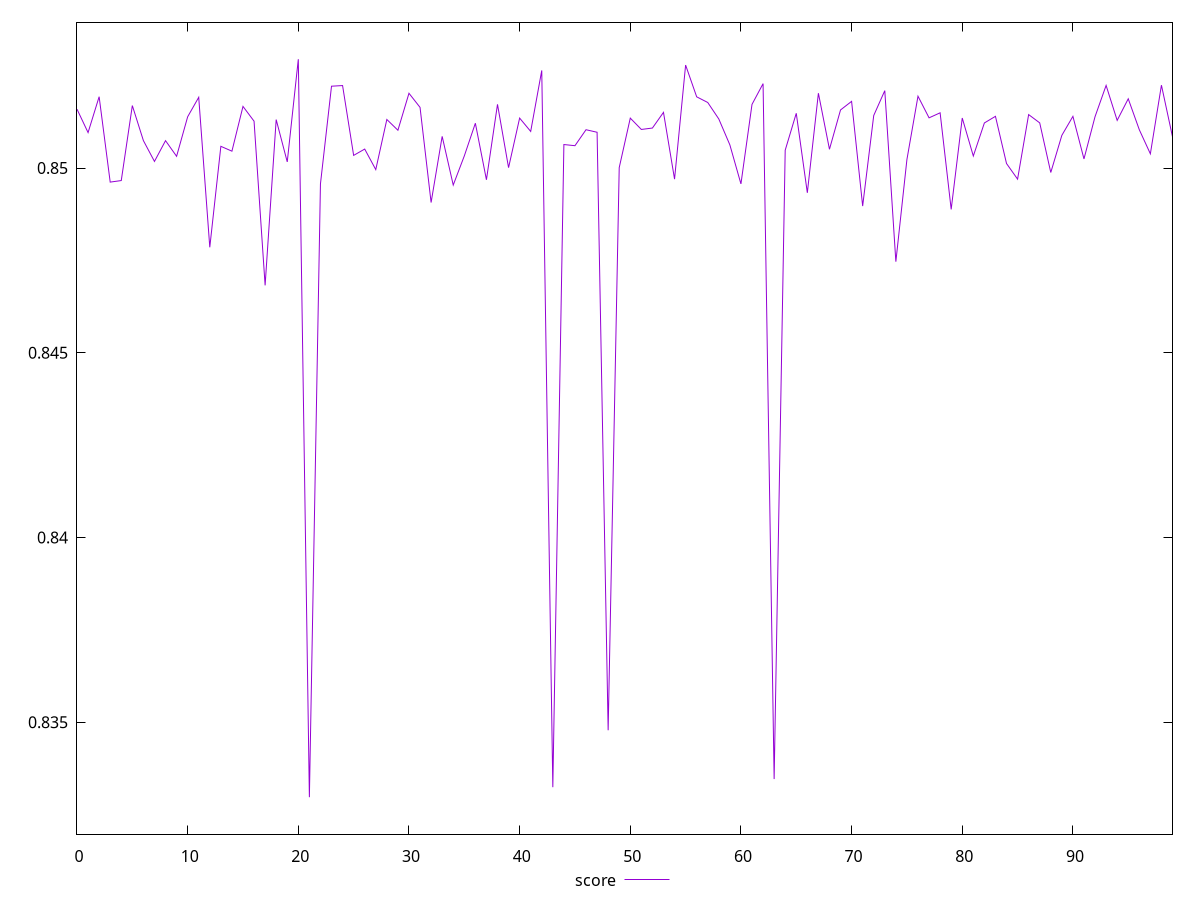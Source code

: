 reset

$score <<EOF
0 0.8515922174827293
1 0.8509587750928762
2 0.8519297769436187
3 0.8496183842752119
4 0.8496600334851597
5 0.8516897941091415
6 0.850741701158486
7 0.8501777669190184
8 0.8507399616041612
9 0.8503168974495727
10 0.8513863779384817
11 0.8519136893368087
12 0.8478540793530458
13 0.8505871249741955
14 0.850455275816537
15 0.8516671027410255
16 0.8512670621885717
17 0.8468236252467035
18 0.8513099724733618
19 0.8501649659688696
20 0.8529436760047278
21 0.8329705764374848
22 0.849569143389949
23 0.8522140970534315
24 0.8522313713262986
25 0.8503415124047824
26 0.850512491660358
27 0.8499568554066096
28 0.8513133300405601
29 0.851021770964739
30 0.8520226125629231
31 0.8516410786760055
32 0.8490658427692417
33 0.8508563300639296
34 0.8495383759532402
35 0.8503260469859176
36 0.851211986518993
37 0.8496817170307219
38 0.8517234004728248
39 0.8500092259295993
40 0.8513511872318633
41 0.8509896950362994
42 0.8526411002752892
43 0.83324137075878
44 0.8506351778942398
45 0.8506035764840021
46 0.8510361624442223
47 0.8509671659365912
48 0.8347819370993386
49 0.8500098999773079
50 0.8513502611118848
51 0.8510433695452286
52 0.8510815808811585
53 0.8515061381852222
54 0.8496986767201347
55 0.8527857359656761
56 0.8519265872198416
57 0.8517733066465387
58 0.851326528434661
59 0.8506248300264911
60 0.8495697251989162
61 0.8517216658824966
62 0.8522833735947075
63 0.8334606326108005
64 0.8504815985998007
65 0.8514810970795452
66 0.849329029760449
67 0.8520243918385517
68 0.8505068053159834
69 0.8515709079307276
70 0.8518037370454532
71 0.8489701361523476
72 0.8514208242907815
73 0.8520940304665479
74 0.8474649395500505
75 0.8502305687571643
76 0.8519432289286095
77 0.8513576236966492
78 0.8514937567212775
79 0.8488801164908826
80 0.8513527616300897
81 0.8503245375612624
82 0.8512193752313932
83 0.8513985317844663
84 0.8501215879190969
85 0.8496987465113939
86 0.8514457540683429
87 0.8512213439837499
88 0.8498783894900013
89 0.8508836192565628
90 0.8513975594926392
91 0.8502455042043857
92 0.8513892486000062
93 0.8522349276852422
94 0.8512887379946605
95 0.851873212704912
96 0.8510364405345197
97 0.8503836324362981
98 0.8522420864767353
99 0.8508454787059907
EOF

set key outside below
set xrange [0:99]
set yrange [0.8319705764374848:0.8539436760047278]
set terminal svg size 640, 490 enhanced background rgb 'white'
set output "report_00007_2020-12-11T15:55:29.892Z/largest-contentful-paint/samples/pages+cached+noexternal+nofonts+nosvg+noimg+nocss/score/values.svg"

plot $score title "score" with line

reset
